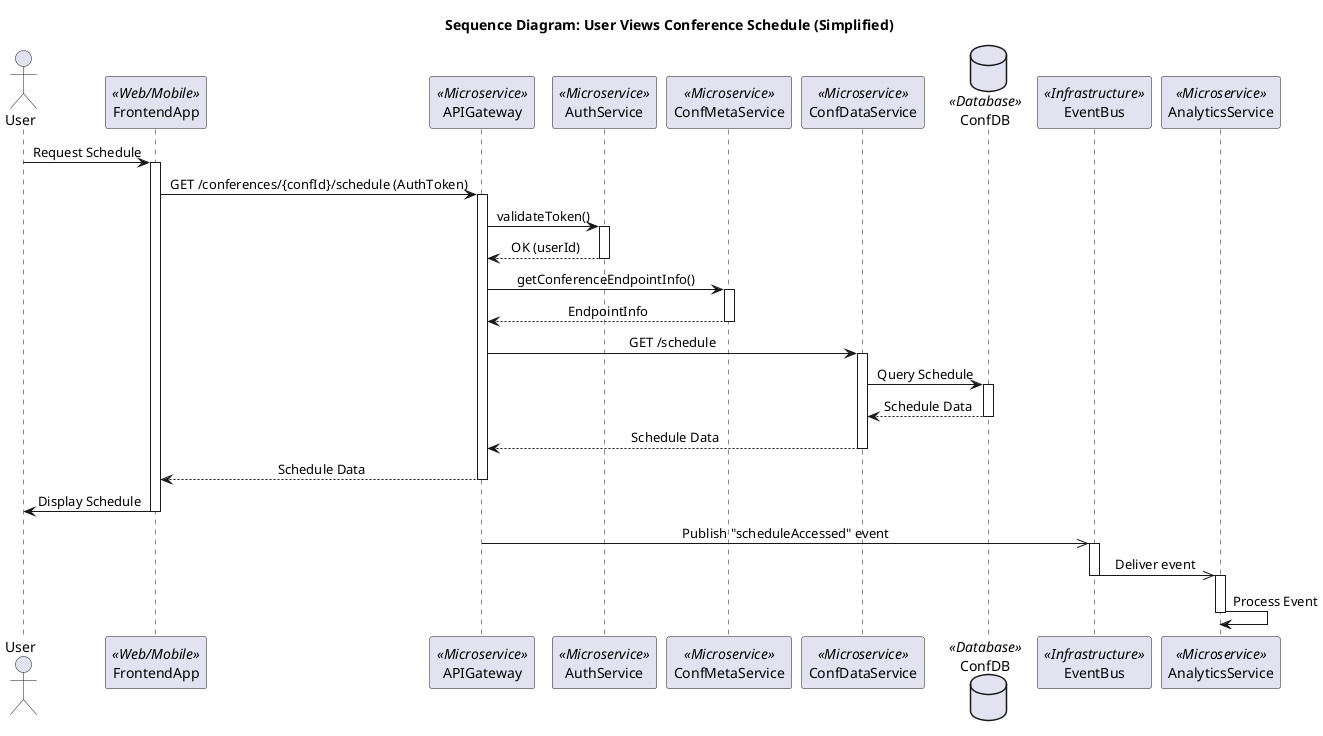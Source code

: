 @startuml
title Sequence Diagram: User Views Conference Schedule (Simplified)

actor User
participant FrontendApp <<Web/Mobile>>
participant APIGateway <<Microservice>>
participant AuthService <<Microservice>>
participant ConfMetaService <<Microservice>>
participant ConfDataService <<Microservice>>
database ConfDB <<Database>>
participant EventBus <<Infrastructure>>
participant AnalyticsService <<Microservice>>

skinparam sequenceMessageAlign center
skinparam roundcorner 10

User -> FrontendApp: Request Schedule
activate FrontendApp

FrontendApp -> APIGateway: GET /conferences/{confId}/schedule (AuthToken)
activate APIGateway

APIGateway -> AuthService: validateToken()
activate AuthService
AuthService --> APIGateway: OK (userId)
deactivate AuthService

APIGateway -> ConfMetaService: getConferenceEndpointInfo()
activate ConfMetaService
ConfMetaService --> APIGateway: EndpointInfo
deactivate ConfMetaService

APIGateway -> ConfDataService: GET /schedule
activate ConfDataService

ConfDataService -> ConfDB: Query Schedule
activate ConfDB
ConfDB --> ConfDataService: Schedule Data
deactivate ConfDB

ConfDataService --> APIGateway: Schedule Data
deactivate ConfDataService

APIGateway --> FrontendApp: Schedule Data
deactivate APIGateway

FrontendApp -> User: Display Schedule
deactivate FrontendApp

APIGateway ->> EventBus: Publish "scheduleAccessed" event
activate EventBus
EventBus ->> AnalyticsService: Deliver event
deactivate EventBus
activate AnalyticsService
AnalyticsService -> AnalyticsService: Process Event
deactivate AnalyticsService
@enduml